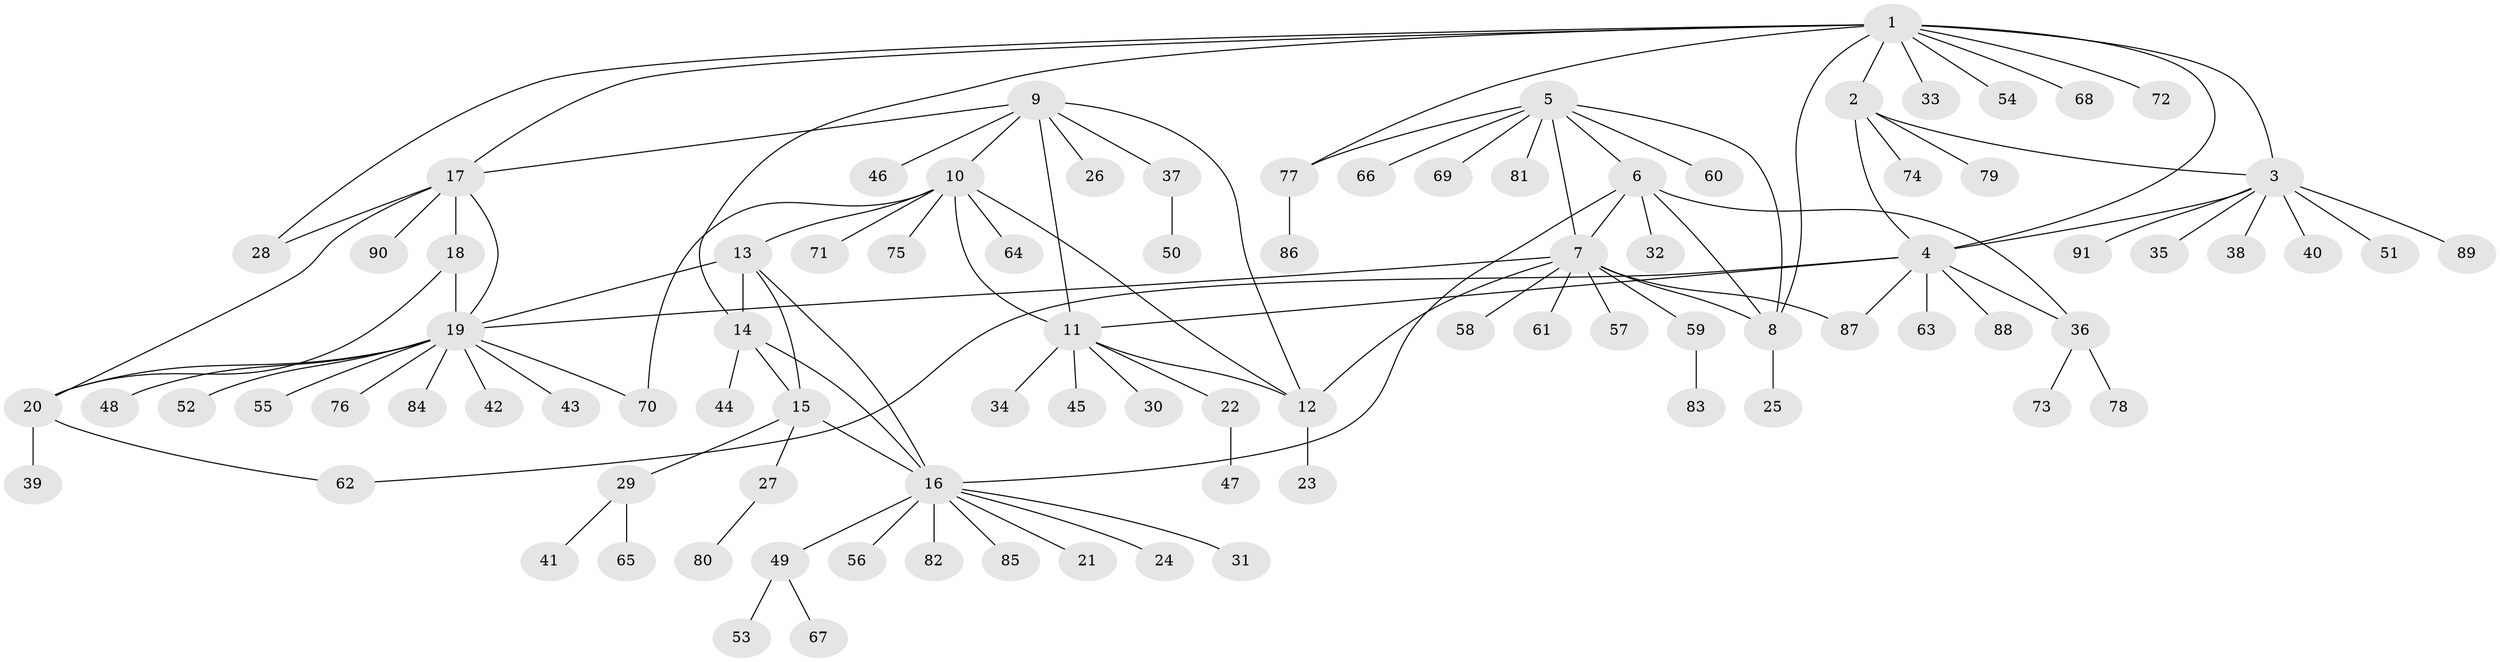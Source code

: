 // Generated by graph-tools (version 1.1) at 2025/26/03/09/25 03:26:42]
// undirected, 91 vertices, 117 edges
graph export_dot {
graph [start="1"]
  node [color=gray90,style=filled];
  1;
  2;
  3;
  4;
  5;
  6;
  7;
  8;
  9;
  10;
  11;
  12;
  13;
  14;
  15;
  16;
  17;
  18;
  19;
  20;
  21;
  22;
  23;
  24;
  25;
  26;
  27;
  28;
  29;
  30;
  31;
  32;
  33;
  34;
  35;
  36;
  37;
  38;
  39;
  40;
  41;
  42;
  43;
  44;
  45;
  46;
  47;
  48;
  49;
  50;
  51;
  52;
  53;
  54;
  55;
  56;
  57;
  58;
  59;
  60;
  61;
  62;
  63;
  64;
  65;
  66;
  67;
  68;
  69;
  70;
  71;
  72;
  73;
  74;
  75;
  76;
  77;
  78;
  79;
  80;
  81;
  82;
  83;
  84;
  85;
  86;
  87;
  88;
  89;
  90;
  91;
  1 -- 2;
  1 -- 3;
  1 -- 4;
  1 -- 8;
  1 -- 14;
  1 -- 17;
  1 -- 28;
  1 -- 33;
  1 -- 54;
  1 -- 68;
  1 -- 72;
  1 -- 77;
  2 -- 3;
  2 -- 4;
  2 -- 74;
  2 -- 79;
  3 -- 4;
  3 -- 35;
  3 -- 38;
  3 -- 40;
  3 -- 51;
  3 -- 89;
  3 -- 91;
  4 -- 11;
  4 -- 36;
  4 -- 62;
  4 -- 63;
  4 -- 87;
  4 -- 88;
  5 -- 6;
  5 -- 7;
  5 -- 8;
  5 -- 60;
  5 -- 66;
  5 -- 69;
  5 -- 77;
  5 -- 81;
  6 -- 7;
  6 -- 8;
  6 -- 16;
  6 -- 32;
  6 -- 36;
  7 -- 8;
  7 -- 12;
  7 -- 19;
  7 -- 57;
  7 -- 58;
  7 -- 59;
  7 -- 61;
  7 -- 87;
  8 -- 25;
  9 -- 10;
  9 -- 11;
  9 -- 12;
  9 -- 17;
  9 -- 26;
  9 -- 37;
  9 -- 46;
  10 -- 11;
  10 -- 12;
  10 -- 13;
  10 -- 64;
  10 -- 70;
  10 -- 71;
  10 -- 75;
  11 -- 12;
  11 -- 22;
  11 -- 30;
  11 -- 34;
  11 -- 45;
  12 -- 23;
  13 -- 14;
  13 -- 15;
  13 -- 16;
  13 -- 19;
  14 -- 15;
  14 -- 16;
  14 -- 44;
  15 -- 16;
  15 -- 27;
  15 -- 29;
  16 -- 21;
  16 -- 24;
  16 -- 31;
  16 -- 49;
  16 -- 56;
  16 -- 82;
  16 -- 85;
  17 -- 18;
  17 -- 19;
  17 -- 20;
  17 -- 28;
  17 -- 90;
  18 -- 19;
  18 -- 20;
  19 -- 20;
  19 -- 42;
  19 -- 43;
  19 -- 48;
  19 -- 52;
  19 -- 55;
  19 -- 70;
  19 -- 76;
  19 -- 84;
  20 -- 39;
  20 -- 62;
  22 -- 47;
  27 -- 80;
  29 -- 41;
  29 -- 65;
  36 -- 73;
  36 -- 78;
  37 -- 50;
  49 -- 53;
  49 -- 67;
  59 -- 83;
  77 -- 86;
}
